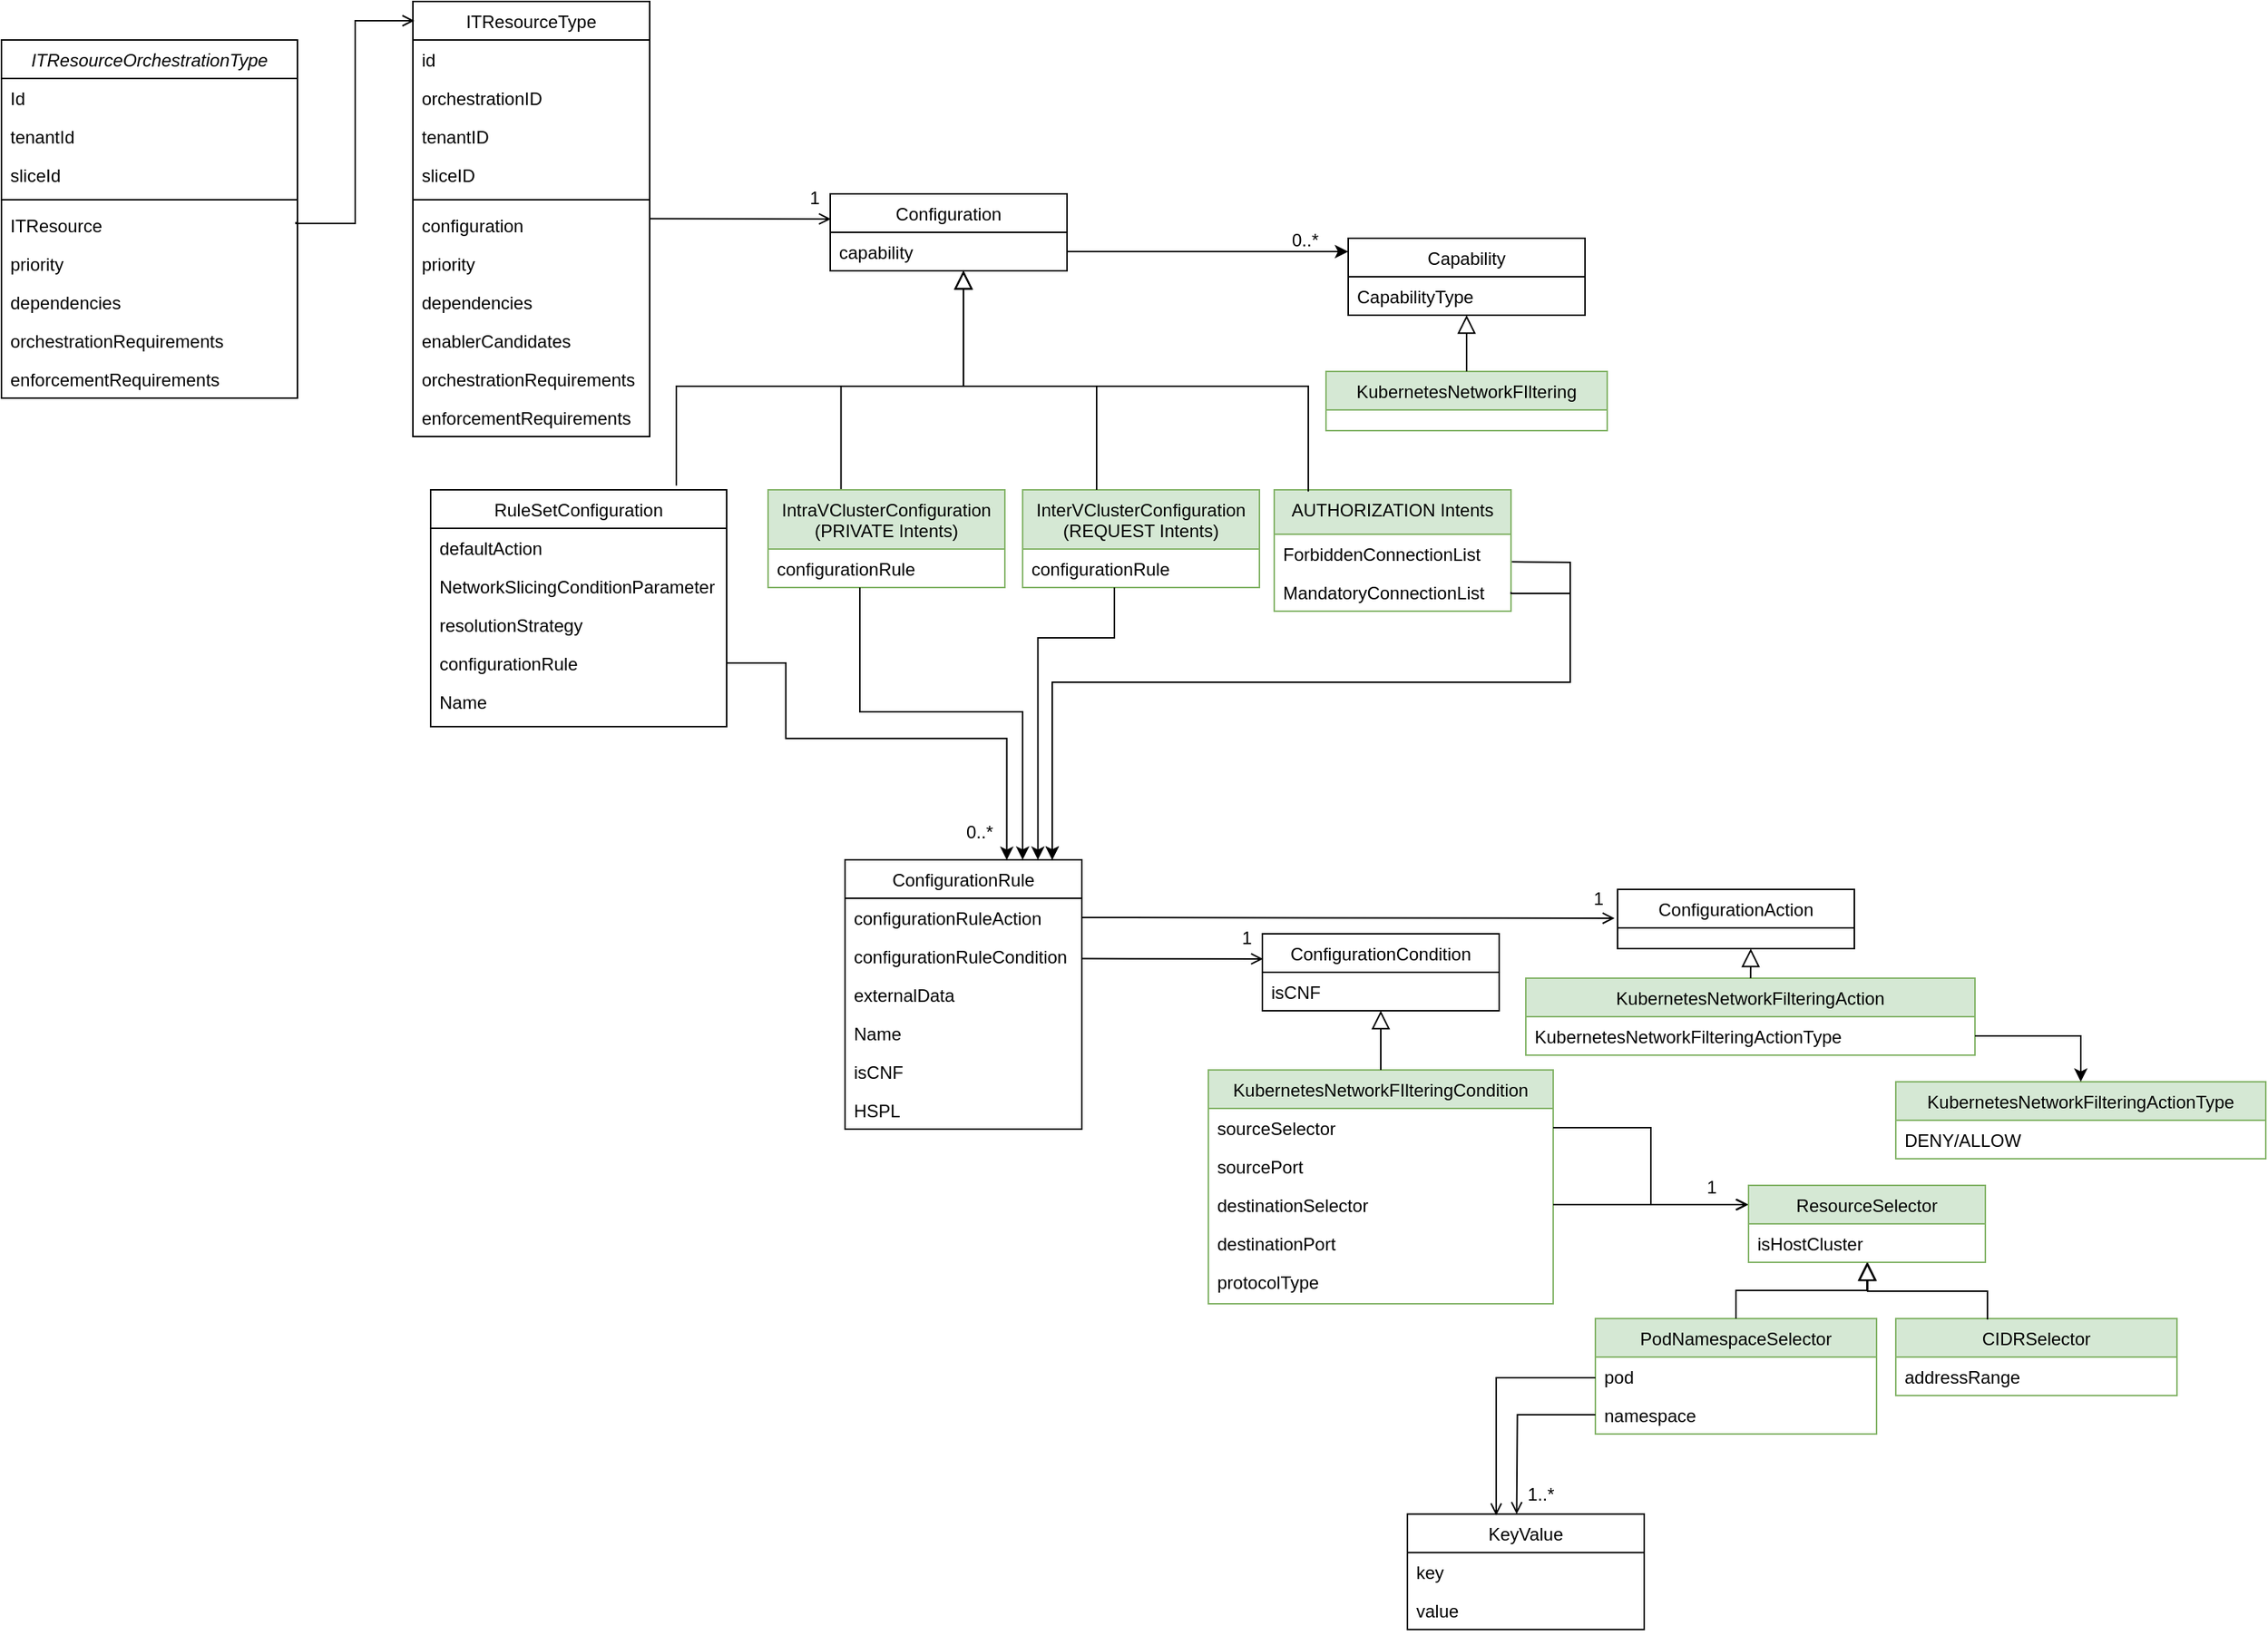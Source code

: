 <mxfile version="23.1.5" type="device">
  <diagram id="C5RBs43oDa-KdzZeNtuy" name="Page-1">
    <mxGraphModel dx="1120" dy="627" grid="1" gridSize="10" guides="1" tooltips="1" connect="1" arrows="1" fold="1" page="1" pageScale="1" pageWidth="827" pageHeight="1169" math="0" shadow="0">
      <root>
        <mxCell id="WIyWlLk6GJQsqaUBKTNV-0" />
        <mxCell id="WIyWlLk6GJQsqaUBKTNV-1" parent="WIyWlLk6GJQsqaUBKTNV-0" />
        <mxCell id="zkfFHV4jXpPFQw0GAbJ--0" value="ITResourceOrchestrationType" style="swimlane;fontStyle=2;align=center;verticalAlign=top;childLayout=stackLayout;horizontal=1;startSize=26;horizontalStack=0;resizeParent=1;resizeLast=0;collapsible=1;marginBottom=0;rounded=0;shadow=0;strokeWidth=1;" parent="WIyWlLk6GJQsqaUBKTNV-1" vertex="1">
          <mxGeometry x="230" y="146" width="200" height="242" as="geometry">
            <mxRectangle x="230" y="140" width="160" height="26" as="alternateBounds" />
          </mxGeometry>
        </mxCell>
        <mxCell id="zkfFHV4jXpPFQw0GAbJ--1" value="Id" style="text;align=left;verticalAlign=top;spacingLeft=4;spacingRight=4;overflow=hidden;rotatable=0;points=[[0,0.5],[1,0.5]];portConstraint=eastwest;" parent="zkfFHV4jXpPFQw0GAbJ--0" vertex="1">
          <mxGeometry y="26" width="200" height="26" as="geometry" />
        </mxCell>
        <mxCell id="zkfFHV4jXpPFQw0GAbJ--2" value="tenantId" style="text;align=left;verticalAlign=top;spacingLeft=4;spacingRight=4;overflow=hidden;rotatable=0;points=[[0,0.5],[1,0.5]];portConstraint=eastwest;rounded=0;shadow=0;html=0;" parent="zkfFHV4jXpPFQw0GAbJ--0" vertex="1">
          <mxGeometry y="52" width="200" height="26" as="geometry" />
        </mxCell>
        <mxCell id="zkfFHV4jXpPFQw0GAbJ--3" value="sliceId" style="text;align=left;verticalAlign=top;spacingLeft=4;spacingRight=4;overflow=hidden;rotatable=0;points=[[0,0.5],[1,0.5]];portConstraint=eastwest;rounded=0;shadow=0;html=0;" parent="zkfFHV4jXpPFQw0GAbJ--0" vertex="1">
          <mxGeometry y="78" width="200" height="26" as="geometry" />
        </mxCell>
        <mxCell id="zkfFHV4jXpPFQw0GAbJ--4" value="" style="line;html=1;strokeWidth=1;align=left;verticalAlign=middle;spacingTop=-1;spacingLeft=3;spacingRight=3;rotatable=0;labelPosition=right;points=[];portConstraint=eastwest;" parent="zkfFHV4jXpPFQw0GAbJ--0" vertex="1">
          <mxGeometry y="104" width="200" height="8" as="geometry" />
        </mxCell>
        <mxCell id="zkfFHV4jXpPFQw0GAbJ--5" value="ITResource" style="text;align=left;verticalAlign=top;spacingLeft=4;spacingRight=4;overflow=hidden;rotatable=0;points=[[0,0.5],[1,0.5]];portConstraint=eastwest;" parent="zkfFHV4jXpPFQw0GAbJ--0" vertex="1">
          <mxGeometry y="112" width="200" height="26" as="geometry" />
        </mxCell>
        <mxCell id="nAAmo2Wmj1bMqj0ckKqt-0" value="priority" style="text;align=left;verticalAlign=top;spacingLeft=4;spacingRight=4;overflow=hidden;rotatable=0;points=[[0,0.5],[1,0.5]];portConstraint=eastwest;" parent="zkfFHV4jXpPFQw0GAbJ--0" vertex="1">
          <mxGeometry y="138" width="200" height="26" as="geometry" />
        </mxCell>
        <mxCell id="nAAmo2Wmj1bMqj0ckKqt-1" value="dependencies" style="text;align=left;verticalAlign=top;spacingLeft=4;spacingRight=4;overflow=hidden;rotatable=0;points=[[0,0.5],[1,0.5]];portConstraint=eastwest;" parent="zkfFHV4jXpPFQw0GAbJ--0" vertex="1">
          <mxGeometry y="164" width="200" height="26" as="geometry" />
        </mxCell>
        <mxCell id="nAAmo2Wmj1bMqj0ckKqt-2" value="orchestrationRequirements" style="text;align=left;verticalAlign=top;spacingLeft=4;spacingRight=4;overflow=hidden;rotatable=0;points=[[0,0.5],[1,0.5]];portConstraint=eastwest;" parent="zkfFHV4jXpPFQw0GAbJ--0" vertex="1">
          <mxGeometry y="190" width="200" height="26" as="geometry" />
        </mxCell>
        <mxCell id="nAAmo2Wmj1bMqj0ckKqt-3" value="enforcementRequirements" style="text;align=left;verticalAlign=top;spacingLeft=4;spacingRight=4;overflow=hidden;rotatable=0;points=[[0,0.5],[1,0.5]];portConstraint=eastwest;" parent="zkfFHV4jXpPFQw0GAbJ--0" vertex="1">
          <mxGeometry y="216" width="200" height="26" as="geometry" />
        </mxCell>
        <mxCell id="zkfFHV4jXpPFQw0GAbJ--17" value="ITResourceType" style="swimlane;fontStyle=0;align=center;verticalAlign=top;childLayout=stackLayout;horizontal=1;startSize=26;horizontalStack=0;resizeParent=1;resizeLast=0;collapsible=1;marginBottom=0;rounded=0;shadow=0;strokeWidth=1;" parent="WIyWlLk6GJQsqaUBKTNV-1" vertex="1">
          <mxGeometry x="508" y="120" width="160" height="294" as="geometry">
            <mxRectangle x="550" y="140" width="160" height="26" as="alternateBounds" />
          </mxGeometry>
        </mxCell>
        <mxCell id="zkfFHV4jXpPFQw0GAbJ--18" value="id" style="text;align=left;verticalAlign=top;spacingLeft=4;spacingRight=4;overflow=hidden;rotatable=0;points=[[0,0.5],[1,0.5]];portConstraint=eastwest;" parent="zkfFHV4jXpPFQw0GAbJ--17" vertex="1">
          <mxGeometry y="26" width="160" height="26" as="geometry" />
        </mxCell>
        <mxCell id="zkfFHV4jXpPFQw0GAbJ--19" value="orchestrationID" style="text;align=left;verticalAlign=top;spacingLeft=4;spacingRight=4;overflow=hidden;rotatable=0;points=[[0,0.5],[1,0.5]];portConstraint=eastwest;rounded=0;shadow=0;html=0;" parent="zkfFHV4jXpPFQw0GAbJ--17" vertex="1">
          <mxGeometry y="52" width="160" height="26" as="geometry" />
        </mxCell>
        <mxCell id="zkfFHV4jXpPFQw0GAbJ--20" value="tenantID" style="text;align=left;verticalAlign=top;spacingLeft=4;spacingRight=4;overflow=hidden;rotatable=0;points=[[0,0.5],[1,0.5]];portConstraint=eastwest;rounded=0;shadow=0;html=0;" parent="zkfFHV4jXpPFQw0GAbJ--17" vertex="1">
          <mxGeometry y="78" width="160" height="26" as="geometry" />
        </mxCell>
        <mxCell id="zkfFHV4jXpPFQw0GAbJ--21" value="sliceID" style="text;align=left;verticalAlign=top;spacingLeft=4;spacingRight=4;overflow=hidden;rotatable=0;points=[[0,0.5],[1,0.5]];portConstraint=eastwest;rounded=0;shadow=0;html=0;" parent="zkfFHV4jXpPFQw0GAbJ--17" vertex="1">
          <mxGeometry y="104" width="160" height="26" as="geometry" />
        </mxCell>
        <mxCell id="zkfFHV4jXpPFQw0GAbJ--23" value="" style="line;html=1;strokeWidth=1;align=left;verticalAlign=middle;spacingTop=-1;spacingLeft=3;spacingRight=3;rotatable=0;labelPosition=right;points=[];portConstraint=eastwest;" parent="zkfFHV4jXpPFQw0GAbJ--17" vertex="1">
          <mxGeometry y="130" width="160" height="8" as="geometry" />
        </mxCell>
        <mxCell id="zkfFHV4jXpPFQw0GAbJ--24" value="configuration" style="text;align=left;verticalAlign=top;spacingLeft=4;spacingRight=4;overflow=hidden;rotatable=0;points=[[0,0.5],[1,0.5]];portConstraint=eastwest;" parent="zkfFHV4jXpPFQw0GAbJ--17" vertex="1">
          <mxGeometry y="138" width="160" height="26" as="geometry" />
        </mxCell>
        <mxCell id="zkfFHV4jXpPFQw0GAbJ--25" value="priority" style="text;align=left;verticalAlign=top;spacingLeft=4;spacingRight=4;overflow=hidden;rotatable=0;points=[[0,0.5],[1,0.5]];portConstraint=eastwest;" parent="zkfFHV4jXpPFQw0GAbJ--17" vertex="1">
          <mxGeometry y="164" width="160" height="26" as="geometry" />
        </mxCell>
        <mxCell id="nAAmo2Wmj1bMqj0ckKqt-8" value="dependencies" style="text;align=left;verticalAlign=top;spacingLeft=4;spacingRight=4;overflow=hidden;rotatable=0;points=[[0,0.5],[1,0.5]];portConstraint=eastwest;" parent="zkfFHV4jXpPFQw0GAbJ--17" vertex="1">
          <mxGeometry y="190" width="160" height="26" as="geometry" />
        </mxCell>
        <mxCell id="nAAmo2Wmj1bMqj0ckKqt-7" value="enablerCandidates" style="text;align=left;verticalAlign=top;spacingLeft=4;spacingRight=4;overflow=hidden;rotatable=0;points=[[0,0.5],[1,0.5]];portConstraint=eastwest;" parent="zkfFHV4jXpPFQw0GAbJ--17" vertex="1">
          <mxGeometry y="216" width="160" height="26" as="geometry" />
        </mxCell>
        <mxCell id="nAAmo2Wmj1bMqj0ckKqt-10" value="orchestrationRequirements" style="text;align=left;verticalAlign=top;spacingLeft=4;spacingRight=4;overflow=hidden;rotatable=0;points=[[0,0.5],[1,0.5]];portConstraint=eastwest;" parent="zkfFHV4jXpPFQw0GAbJ--17" vertex="1">
          <mxGeometry y="242" width="160" height="26" as="geometry" />
        </mxCell>
        <mxCell id="nAAmo2Wmj1bMqj0ckKqt-9" value="enforcementRequirements" style="text;align=left;verticalAlign=top;spacingLeft=4;spacingRight=4;overflow=hidden;rotatable=0;points=[[0,0.5],[1,0.5]];portConstraint=eastwest;" parent="zkfFHV4jXpPFQw0GAbJ--17" vertex="1">
          <mxGeometry y="268" width="160" height="26" as="geometry" />
        </mxCell>
        <mxCell id="zkfFHV4jXpPFQw0GAbJ--26" value="" style="endArrow=open;shadow=0;strokeWidth=1;rounded=0;endFill=1;edgeStyle=orthogonalEdgeStyle;elbow=vertical;exitX=1;exitY=0.5;exitDx=0;exitDy=0;" parent="WIyWlLk6GJQsqaUBKTNV-1" edge="1">
          <mxGeometry x="0.5" y="41" relative="1" as="geometry">
            <mxPoint x="429" y="269" as="sourcePoint" />
            <mxPoint x="509" y="133" as="targetPoint" />
            <mxPoint x="-40" y="32" as="offset" />
            <Array as="points">
              <mxPoint x="429" y="270" />
              <mxPoint x="469" y="270" />
              <mxPoint x="469" y="133" />
            </Array>
          </mxGeometry>
        </mxCell>
        <mxCell id="IjXV1ZI-WZ3870hpuS3D-0" value="" style="endArrow=open;shadow=0;strokeWidth=1;rounded=0;endFill=0;edgeStyle=elbowEdgeStyle;elbow=vertical;exitX=1;exitY=0.5;exitDx=0;exitDy=0;entryX=0.003;entryY=0.323;entryDx=0;entryDy=0;entryPerimeter=0;" parent="WIyWlLk6GJQsqaUBKTNV-1" target="IjXV1ZI-WZ3870hpuS3D-3" edge="1">
          <mxGeometry x="0.5" y="41" relative="1" as="geometry">
            <mxPoint x="668" y="266.8" as="sourcePoint" />
            <mxPoint x="760" y="270" as="targetPoint" />
            <mxPoint x="-40" y="32" as="offset" />
          </mxGeometry>
        </mxCell>
        <mxCell id="IjXV1ZI-WZ3870hpuS3D-1" value="" style="resizable=0;align=left;verticalAlign=bottom;labelBackgroundColor=none;fontSize=12;" parent="IjXV1ZI-WZ3870hpuS3D-0" connectable="0" vertex="1">
          <mxGeometry x="-1" relative="1" as="geometry">
            <mxPoint x="90" y="-5" as="offset" />
          </mxGeometry>
        </mxCell>
        <mxCell id="IjXV1ZI-WZ3870hpuS3D-2" value="1" style="resizable=0;align=right;verticalAlign=bottom;labelBackgroundColor=none;fontSize=12;" parent="IjXV1ZI-WZ3870hpuS3D-0" connectable="0" vertex="1">
          <mxGeometry x="1" relative="1" as="geometry">
            <mxPoint x="-6" y="-5" as="offset" />
          </mxGeometry>
        </mxCell>
        <mxCell id="IjXV1ZI-WZ3870hpuS3D-3" value="Configuration" style="swimlane;fontStyle=0;align=center;verticalAlign=top;childLayout=stackLayout;horizontal=1;startSize=26;horizontalStack=0;resizeParent=1;resizeLast=0;collapsible=1;marginBottom=0;rounded=0;shadow=0;strokeWidth=1;" parent="WIyWlLk6GJQsqaUBKTNV-1" vertex="1">
          <mxGeometry x="790" y="250" width="160" height="52" as="geometry">
            <mxRectangle x="130" y="380" width="160" height="26" as="alternateBounds" />
          </mxGeometry>
        </mxCell>
        <mxCell id="IjXV1ZI-WZ3870hpuS3D-22" style="edgeStyle=orthogonalEdgeStyle;rounded=0;orthogonalLoop=1;jettySize=auto;html=1;" parent="IjXV1ZI-WZ3870hpuS3D-3" source="IjXV1ZI-WZ3870hpuS3D-4" edge="1">
          <mxGeometry relative="1" as="geometry">
            <mxPoint x="350" y="39" as="targetPoint" />
          </mxGeometry>
        </mxCell>
        <mxCell id="IjXV1ZI-WZ3870hpuS3D-4" value="capability" style="text;align=left;verticalAlign=top;spacingLeft=4;spacingRight=4;overflow=hidden;rotatable=0;points=[[0,0.5],[1,0.5]];portConstraint=eastwest;" parent="IjXV1ZI-WZ3870hpuS3D-3" vertex="1">
          <mxGeometry y="26" width="160" height="26" as="geometry" />
        </mxCell>
        <mxCell id="IjXV1ZI-WZ3870hpuS3D-11" value="RuleSetConfiguration" style="swimlane;fontStyle=0;align=center;verticalAlign=top;childLayout=stackLayout;horizontal=1;startSize=26;horizontalStack=0;resizeParent=1;resizeLast=0;collapsible=1;marginBottom=0;rounded=0;shadow=0;strokeWidth=1;" parent="WIyWlLk6GJQsqaUBKTNV-1" vertex="1">
          <mxGeometry x="520" y="450" width="200" height="160" as="geometry">
            <mxRectangle x="130" y="380" width="160" height="26" as="alternateBounds" />
          </mxGeometry>
        </mxCell>
        <mxCell id="IjXV1ZI-WZ3870hpuS3D-12" value="defaultAction" style="text;align=left;verticalAlign=top;spacingLeft=4;spacingRight=4;overflow=hidden;rotatable=0;points=[[0,0.5],[1,0.5]];portConstraint=eastwest;" parent="IjXV1ZI-WZ3870hpuS3D-11" vertex="1">
          <mxGeometry y="26" width="200" height="26" as="geometry" />
        </mxCell>
        <mxCell id="IjXV1ZI-WZ3870hpuS3D-31" value="NetworkSlicingConditionParameter" style="text;align=left;verticalAlign=top;spacingLeft=4;spacingRight=4;overflow=hidden;rotatable=0;points=[[0,0.5],[1,0.5]];portConstraint=eastwest;rounded=0;shadow=0;html=0;" parent="IjXV1ZI-WZ3870hpuS3D-11" vertex="1">
          <mxGeometry y="52" width="200" height="26" as="geometry" />
        </mxCell>
        <mxCell id="IjXV1ZI-WZ3870hpuS3D-15" value="resolutionStrategy" style="text;align=left;verticalAlign=top;spacingLeft=4;spacingRight=4;overflow=hidden;rotatable=0;points=[[0,0.5],[1,0.5]];portConstraint=eastwest;fontStyle=0" parent="IjXV1ZI-WZ3870hpuS3D-11" vertex="1">
          <mxGeometry y="78" width="200" height="26" as="geometry" />
        </mxCell>
        <mxCell id="IjXV1ZI-WZ3870hpuS3D-13" value="configurationRule" style="text;align=left;verticalAlign=top;spacingLeft=4;spacingRight=4;overflow=hidden;rotatable=0;points=[[0,0.5],[1,0.5]];portConstraint=eastwest;rounded=0;shadow=0;html=0;" parent="IjXV1ZI-WZ3870hpuS3D-11" vertex="1">
          <mxGeometry y="104" width="200" height="26" as="geometry" />
        </mxCell>
        <mxCell id="IjXV1ZI-WZ3870hpuS3D-16" value="Name" style="text;align=left;verticalAlign=top;spacingLeft=4;spacingRight=4;overflow=hidden;rotatable=0;points=[[0,0.5],[1,0.5]];portConstraint=eastwest;" parent="IjXV1ZI-WZ3870hpuS3D-11" vertex="1">
          <mxGeometry y="130" width="200" height="26" as="geometry" />
        </mxCell>
        <mxCell id="IjXV1ZI-WZ3870hpuS3D-17" value="" style="endArrow=block;endSize=10;endFill=0;shadow=0;strokeWidth=1;rounded=0;edgeStyle=elbowEdgeStyle;elbow=vertical;exitX=0.83;exitY=-0.018;exitDx=0;exitDy=0;exitPerimeter=0;" parent="WIyWlLk6GJQsqaUBKTNV-1" source="IjXV1ZI-WZ3870hpuS3D-11" edge="1">
          <mxGeometry width="160" relative="1" as="geometry">
            <mxPoint x="800" y="223" as="sourcePoint" />
            <mxPoint x="880" y="302" as="targetPoint" />
            <Array as="points">
              <mxPoint x="830" y="380" />
            </Array>
          </mxGeometry>
        </mxCell>
        <mxCell id="IjXV1ZI-WZ3870hpuS3D-18" value="InterVClusterConfiguration&#xa;(REQUEST Intents)&#xa;" style="swimlane;fontStyle=0;align=center;verticalAlign=top;childLayout=stackLayout;horizontal=1;startSize=40;horizontalStack=0;resizeParent=1;resizeLast=0;collapsible=1;marginBottom=0;rounded=0;shadow=0;strokeWidth=1;fillColor=#d5e8d4;strokeColor=#82b366;" parent="WIyWlLk6GJQsqaUBKTNV-1" vertex="1">
          <mxGeometry x="920" y="450" width="160" height="66" as="geometry">
            <mxRectangle x="340" y="380" width="170" height="26" as="alternateBounds" />
          </mxGeometry>
        </mxCell>
        <mxCell id="IjXV1ZI-WZ3870hpuS3D-19" value="configurationRule" style="text;align=left;verticalAlign=top;spacingLeft=4;spacingRight=4;overflow=hidden;rotatable=0;points=[[0,0.5],[1,0.5]];portConstraint=eastwest;" parent="IjXV1ZI-WZ3870hpuS3D-18" vertex="1">
          <mxGeometry y="40" width="160" height="26" as="geometry" />
        </mxCell>
        <mxCell id="IjXV1ZI-WZ3870hpuS3D-21" value="" style="endArrow=block;endSize=10;endFill=0;shadow=0;strokeWidth=1;rounded=0;edgeStyle=elbowEdgeStyle;elbow=vertical;" parent="WIyWlLk6GJQsqaUBKTNV-1" source="IjXV1ZI-WZ3870hpuS3D-18" edge="1">
          <mxGeometry width="160" relative="1" as="geometry">
            <mxPoint x="810" y="393" as="sourcePoint" />
            <mxPoint x="880" y="302" as="targetPoint" />
            <Array as="points">
              <mxPoint x="970" y="380" />
            </Array>
          </mxGeometry>
        </mxCell>
        <mxCell id="IjXV1ZI-WZ3870hpuS3D-23" value="Capability" style="swimlane;fontStyle=0;align=center;verticalAlign=top;childLayout=stackLayout;horizontal=1;startSize=26;horizontalStack=0;resizeParent=1;resizeLast=0;collapsible=1;marginBottom=0;rounded=0;shadow=0;strokeWidth=1;" parent="WIyWlLk6GJQsqaUBKTNV-1" vertex="1">
          <mxGeometry x="1140" y="280" width="160" height="52" as="geometry">
            <mxRectangle x="130" y="380" width="160" height="26" as="alternateBounds" />
          </mxGeometry>
        </mxCell>
        <mxCell id="IjXV1ZI-WZ3870hpuS3D-25" value="CapabilityType" style="text;align=left;verticalAlign=top;spacingLeft=4;spacingRight=4;overflow=hidden;rotatable=0;points=[[0,0.5],[1,0.5]];portConstraint=eastwest;" parent="IjXV1ZI-WZ3870hpuS3D-23" vertex="1">
          <mxGeometry y="26" width="160" height="26" as="geometry" />
        </mxCell>
        <mxCell id="IjXV1ZI-WZ3870hpuS3D-26" value="0..*" style="resizable=0;align=left;verticalAlign=bottom;labelBackgroundColor=none;fontSize=12;" parent="WIyWlLk6GJQsqaUBKTNV-1" connectable="0" vertex="1">
          <mxGeometry x="1099.998" y="290.002" as="geometry" />
        </mxCell>
        <mxCell id="IjXV1ZI-WZ3870hpuS3D-27" value="KubernetesNetworkFIltering" style="swimlane;fontStyle=0;align=center;verticalAlign=top;childLayout=stackLayout;horizontal=1;startSize=26;horizontalStack=0;resizeParent=1;resizeLast=0;collapsible=1;marginBottom=0;rounded=0;shadow=0;strokeWidth=1;fillColor=#d5e8d4;strokeColor=#82b366;" parent="WIyWlLk6GJQsqaUBKTNV-1" vertex="1">
          <mxGeometry x="1125" y="370" width="190" height="40" as="geometry">
            <mxRectangle x="340" y="380" width="170" height="26" as="alternateBounds" />
          </mxGeometry>
        </mxCell>
        <mxCell id="IjXV1ZI-WZ3870hpuS3D-30" value="" style="endArrow=block;endSize=10;endFill=0;shadow=0;strokeWidth=1;rounded=0;edgeStyle=elbowEdgeStyle;elbow=vertical;" parent="WIyWlLk6GJQsqaUBKTNV-1" source="IjXV1ZI-WZ3870hpuS3D-27" edge="1">
          <mxGeometry width="160" relative="1" as="geometry">
            <mxPoint x="1150" y="423" as="sourcePoint" />
            <mxPoint x="1220" y="332" as="targetPoint" />
          </mxGeometry>
        </mxCell>
        <mxCell id="IjXV1ZI-WZ3870hpuS3D-32" style="edgeStyle=orthogonalEdgeStyle;rounded=0;orthogonalLoop=1;jettySize=auto;html=1;entryX=0.683;entryY=-0.016;entryDx=0;entryDy=0;entryPerimeter=0;exitX=1;exitY=0.5;exitDx=0;exitDy=0;" parent="WIyWlLk6GJQsqaUBKTNV-1" source="IjXV1ZI-WZ3870hpuS3D-13" edge="1">
          <mxGeometry relative="1" as="geometry">
            <mxPoint x="909.28" y="700.088" as="targetPoint" />
            <mxPoint x="780" y="618" as="sourcePoint" />
            <Array as="points">
              <mxPoint x="760" y="567" />
              <mxPoint x="760" y="618" />
              <mxPoint x="909" y="618" />
            </Array>
          </mxGeometry>
        </mxCell>
        <mxCell id="IjXV1ZI-WZ3870hpuS3D-33" value="ConfigurationRule" style="swimlane;fontStyle=0;align=center;verticalAlign=top;childLayout=stackLayout;horizontal=1;startSize=26;horizontalStack=0;resizeParent=1;resizeLast=0;collapsible=1;marginBottom=0;rounded=0;shadow=0;strokeWidth=1;" parent="WIyWlLk6GJQsqaUBKTNV-1" vertex="1">
          <mxGeometry x="800" y="700" width="160" height="182" as="geometry">
            <mxRectangle x="130" y="380" width="160" height="26" as="alternateBounds" />
          </mxGeometry>
        </mxCell>
        <mxCell id="IjXV1ZI-WZ3870hpuS3D-39" value="configurationRuleAction" style="text;align=left;verticalAlign=top;spacingLeft=4;spacingRight=4;overflow=hidden;rotatable=0;points=[[0,0.5],[1,0.5]];portConstraint=eastwest;" parent="IjXV1ZI-WZ3870hpuS3D-33" vertex="1">
          <mxGeometry y="26" width="160" height="26" as="geometry" />
        </mxCell>
        <mxCell id="IjXV1ZI-WZ3870hpuS3D-37" value="configurationRuleCondition" style="text;align=left;verticalAlign=top;spacingLeft=4;spacingRight=4;overflow=hidden;rotatable=0;points=[[0,0.5],[1,0.5]];portConstraint=eastwest;" parent="IjXV1ZI-WZ3870hpuS3D-33" vertex="1">
          <mxGeometry y="52" width="160" height="26" as="geometry" />
        </mxCell>
        <mxCell id="IjXV1ZI-WZ3870hpuS3D-36" value="externalData" style="text;align=left;verticalAlign=top;spacingLeft=4;spacingRight=4;overflow=hidden;rotatable=0;points=[[0,0.5],[1,0.5]];portConstraint=eastwest;" parent="IjXV1ZI-WZ3870hpuS3D-33" vertex="1">
          <mxGeometry y="78" width="160" height="26" as="geometry" />
        </mxCell>
        <mxCell id="IjXV1ZI-WZ3870hpuS3D-41" value="Name" style="text;align=left;verticalAlign=top;spacingLeft=4;spacingRight=4;overflow=hidden;rotatable=0;points=[[0,0.5],[1,0.5]];portConstraint=eastwest;" parent="IjXV1ZI-WZ3870hpuS3D-33" vertex="1">
          <mxGeometry y="104" width="160" height="26" as="geometry" />
        </mxCell>
        <mxCell id="IjXV1ZI-WZ3870hpuS3D-40" value="isCNF" style="text;align=left;verticalAlign=top;spacingLeft=4;spacingRight=4;overflow=hidden;rotatable=0;points=[[0,0.5],[1,0.5]];portConstraint=eastwest;" parent="IjXV1ZI-WZ3870hpuS3D-33" vertex="1">
          <mxGeometry y="130" width="160" height="26" as="geometry" />
        </mxCell>
        <mxCell id="IjXV1ZI-WZ3870hpuS3D-42" value="HSPL" style="text;align=left;verticalAlign=top;spacingLeft=4;spacingRight=4;overflow=hidden;rotatable=0;points=[[0,0.5],[1,0.5]];portConstraint=eastwest;" parent="IjXV1ZI-WZ3870hpuS3D-33" vertex="1">
          <mxGeometry y="156" width="160" height="26" as="geometry" />
        </mxCell>
        <mxCell id="IjXV1ZI-WZ3870hpuS3D-35" value="0..*" style="resizable=0;align=left;verticalAlign=bottom;labelBackgroundColor=none;fontSize=12;" parent="WIyWlLk6GJQsqaUBKTNV-1" connectable="0" vertex="1">
          <mxGeometry x="879.998" y="690.002" as="geometry" />
        </mxCell>
        <mxCell id="IjXV1ZI-WZ3870hpuS3D-43" value="AUTHORIZATION Intents" style="swimlane;fontStyle=0;align=center;verticalAlign=top;childLayout=stackLayout;horizontal=1;startSize=30;horizontalStack=0;resizeParent=1;resizeLast=0;collapsible=1;marginBottom=0;rounded=0;shadow=0;strokeWidth=1;fillColor=#d5e8d4;strokeColor=#82b366;" parent="WIyWlLk6GJQsqaUBKTNV-1" vertex="1">
          <mxGeometry x="1090" y="450" width="160" height="82" as="geometry">
            <mxRectangle x="340" y="380" width="170" height="26" as="alternateBounds" />
          </mxGeometry>
        </mxCell>
        <mxCell id="IjXV1ZI-WZ3870hpuS3D-44" value="ForbiddenConnectionList" style="text;align=left;verticalAlign=top;spacingLeft=4;spacingRight=4;overflow=hidden;rotatable=0;points=[[0,0.5],[1,0.5]];portConstraint=eastwest;" parent="IjXV1ZI-WZ3870hpuS3D-43" vertex="1">
          <mxGeometry y="30" width="160" height="26" as="geometry" />
        </mxCell>
        <mxCell id="IjXV1ZI-WZ3870hpuS3D-52" value="MandatoryConnectionList" style="text;align=left;verticalAlign=top;spacingLeft=4;spacingRight=4;overflow=hidden;rotatable=0;points=[[0,0.5],[1,0.5]];portConstraint=eastwest;" parent="IjXV1ZI-WZ3870hpuS3D-43" vertex="1">
          <mxGeometry y="56" width="160" height="26" as="geometry" />
        </mxCell>
        <mxCell id="IjXV1ZI-WZ3870hpuS3D-45" value="" style="endArrow=block;endSize=10;endFill=0;shadow=0;strokeWidth=1;rounded=0;edgeStyle=elbowEdgeStyle;elbow=vertical;exitX=0.144;exitY=0.013;exitDx=0;exitDy=0;exitPerimeter=0;" parent="WIyWlLk6GJQsqaUBKTNV-1" source="IjXV1ZI-WZ3870hpuS3D-43" edge="1">
          <mxGeometry width="160" relative="1" as="geometry">
            <mxPoint x="970" y="470" as="sourcePoint" />
            <mxPoint x="880" y="302" as="targetPoint" />
            <Array as="points">
              <mxPoint x="970" y="380" />
            </Array>
          </mxGeometry>
        </mxCell>
        <mxCell id="IjXV1ZI-WZ3870hpuS3D-46" style="edgeStyle=orthogonalEdgeStyle;rounded=0;orthogonalLoop=1;jettySize=auto;html=1;entryX=0.802;entryY=-0.009;entryDx=0;entryDy=0;entryPerimeter=0;" parent="WIyWlLk6GJQsqaUBKTNV-1" source="IjXV1ZI-WZ3870hpuS3D-19" edge="1">
          <mxGeometry relative="1" as="geometry">
            <mxPoint x="930.32" y="700.002" as="targetPoint" />
            <mxPoint x="982.32" y="523.066" as="sourcePoint" />
            <Array as="points">
              <mxPoint x="982" y="550" />
              <mxPoint x="930" y="550" />
            </Array>
          </mxGeometry>
        </mxCell>
        <mxCell id="IjXV1ZI-WZ3870hpuS3D-47" style="edgeStyle=orthogonalEdgeStyle;rounded=0;orthogonalLoop=1;jettySize=auto;html=1;entryX=0.875;entryY=0;entryDx=0;entryDy=0;entryPerimeter=0;exitX=1;exitY=0.5;exitDx=0;exitDy=0;" parent="WIyWlLk6GJQsqaUBKTNV-1" source="IjXV1ZI-WZ3870hpuS3D-52" target="IjXV1ZI-WZ3870hpuS3D-33" edge="1">
          <mxGeometry relative="1" as="geometry">
            <mxPoint x="940" y="660" as="targetPoint" />
            <mxPoint x="1130" y="530" as="sourcePoint" />
            <Array as="points">
              <mxPoint x="1250" y="520" />
              <mxPoint x="1290" y="520" />
              <mxPoint x="1290" y="580" />
              <mxPoint x="940" y="580" />
            </Array>
          </mxGeometry>
        </mxCell>
        <mxCell id="IjXV1ZI-WZ3870hpuS3D-48" value="IntraVClusterConfiguration&#xa;(PRIVATE Intents)&#xa;" style="swimlane;fontStyle=0;align=center;verticalAlign=top;childLayout=stackLayout;horizontal=1;startSize=40;horizontalStack=0;resizeParent=1;resizeLast=0;collapsible=1;marginBottom=0;rounded=0;shadow=0;strokeWidth=1;fillColor=#d5e8d4;strokeColor=#82b366;" parent="WIyWlLk6GJQsqaUBKTNV-1" vertex="1">
          <mxGeometry x="748" y="450" width="160" height="66" as="geometry">
            <mxRectangle x="340" y="380" width="170" height="26" as="alternateBounds" />
          </mxGeometry>
        </mxCell>
        <mxCell id="IjXV1ZI-WZ3870hpuS3D-49" value="configurationRule" style="text;align=left;verticalAlign=top;spacingLeft=4;spacingRight=4;overflow=hidden;rotatable=0;points=[[0,0.5],[1,0.5]];portConstraint=eastwest;" parent="IjXV1ZI-WZ3870hpuS3D-48" vertex="1">
          <mxGeometry y="40" width="160" height="26" as="geometry" />
        </mxCell>
        <mxCell id="IjXV1ZI-WZ3870hpuS3D-50" value="" style="endArrow=block;endSize=10;endFill=0;shadow=0;strokeWidth=1;rounded=0;edgeStyle=elbowEdgeStyle;elbow=vertical;entryX=0.563;entryY=0.923;entryDx=0;entryDy=0;entryPerimeter=0;exitX=0.308;exitY=-0.008;exitDx=0;exitDy=0;exitPerimeter=0;" parent="WIyWlLk6GJQsqaUBKTNV-1" source="IjXV1ZI-WZ3870hpuS3D-48" edge="1">
          <mxGeometry width="160" relative="1" as="geometry">
            <mxPoint x="798" y="452" as="sourcePoint" />
            <mxPoint x="880.08" y="301.998" as="targetPoint" />
            <Array as="points">
              <mxPoint x="840" y="380" />
            </Array>
          </mxGeometry>
        </mxCell>
        <mxCell id="IjXV1ZI-WZ3870hpuS3D-51" style="edgeStyle=orthogonalEdgeStyle;rounded=0;orthogonalLoop=1;jettySize=auto;html=1;entryX=0.75;entryY=0;entryDx=0;entryDy=0;" parent="WIyWlLk6GJQsqaUBKTNV-1" source="IjXV1ZI-WZ3870hpuS3D-49" target="IjXV1ZI-WZ3870hpuS3D-33" edge="1">
          <mxGeometry relative="1" as="geometry">
            <mxPoint x="758.32" y="700.002" as="targetPoint" />
            <mxPoint x="810" y="520" as="sourcePoint" />
            <Array as="points">
              <mxPoint x="810" y="600" />
              <mxPoint x="920" y="600" />
            </Array>
          </mxGeometry>
        </mxCell>
        <mxCell id="IjXV1ZI-WZ3870hpuS3D-53" style="edgeStyle=orthogonalEdgeStyle;rounded=0;orthogonalLoop=1;jettySize=auto;html=1;exitX=1.01;exitY=0.718;exitDx=0;exitDy=0;exitPerimeter=0;" parent="WIyWlLk6GJQsqaUBKTNV-1" edge="1">
          <mxGeometry relative="1" as="geometry">
            <mxPoint x="940" y="700" as="targetPoint" />
            <mxPoint x="1250.6" y="498.668" as="sourcePoint" />
            <Array as="points">
              <mxPoint x="1259" y="499" />
              <mxPoint x="1290" y="499" />
              <mxPoint x="1290" y="580" />
              <mxPoint x="939" y="580" />
            </Array>
          </mxGeometry>
        </mxCell>
        <mxCell id="IjXV1ZI-WZ3870hpuS3D-54" value="" style="endArrow=open;shadow=0;strokeWidth=1;rounded=0;endFill=0;edgeStyle=elbowEdgeStyle;elbow=vertical;exitX=1;exitY=0.5;exitDx=0;exitDy=0;entryX=0.003;entryY=0.323;entryDx=0;entryDy=0;entryPerimeter=0;" parent="WIyWlLk6GJQsqaUBKTNV-1" target="IjXV1ZI-WZ3870hpuS3D-57" edge="1">
          <mxGeometry x="0.5" y="41" relative="1" as="geometry">
            <mxPoint x="960" y="766.8" as="sourcePoint" />
            <mxPoint x="1052" y="770" as="targetPoint" />
            <mxPoint x="-40" y="32" as="offset" />
          </mxGeometry>
        </mxCell>
        <mxCell id="IjXV1ZI-WZ3870hpuS3D-55" value="" style="resizable=0;align=left;verticalAlign=bottom;labelBackgroundColor=none;fontSize=12;" parent="IjXV1ZI-WZ3870hpuS3D-54" connectable="0" vertex="1">
          <mxGeometry x="-1" relative="1" as="geometry">
            <mxPoint x="90" y="-5" as="offset" />
          </mxGeometry>
        </mxCell>
        <mxCell id="IjXV1ZI-WZ3870hpuS3D-56" value="1" style="resizable=0;align=right;verticalAlign=bottom;labelBackgroundColor=none;fontSize=12;" parent="IjXV1ZI-WZ3870hpuS3D-54" connectable="0" vertex="1">
          <mxGeometry x="1" relative="1" as="geometry">
            <mxPoint x="-6" y="-5" as="offset" />
          </mxGeometry>
        </mxCell>
        <mxCell id="IjXV1ZI-WZ3870hpuS3D-57" value="ConfigurationCondition" style="swimlane;fontStyle=0;align=center;verticalAlign=top;childLayout=stackLayout;horizontal=1;startSize=26;horizontalStack=0;resizeParent=1;resizeLast=0;collapsible=1;marginBottom=0;rounded=0;shadow=0;strokeWidth=1;" parent="WIyWlLk6GJQsqaUBKTNV-1" vertex="1">
          <mxGeometry x="1082" y="750" width="160" height="52" as="geometry">
            <mxRectangle x="130" y="380" width="160" height="26" as="alternateBounds" />
          </mxGeometry>
        </mxCell>
        <mxCell id="IjXV1ZI-WZ3870hpuS3D-59" value="isCNF" style="text;align=left;verticalAlign=top;spacingLeft=4;spacingRight=4;overflow=hidden;rotatable=0;points=[[0,0.5],[1,0.5]];portConstraint=eastwest;" parent="IjXV1ZI-WZ3870hpuS3D-57" vertex="1">
          <mxGeometry y="26" width="160" height="26" as="geometry" />
        </mxCell>
        <mxCell id="IjXV1ZI-WZ3870hpuS3D-60" value="KubernetesNetworkFIlteringCondition" style="swimlane;fontStyle=0;align=center;verticalAlign=top;childLayout=stackLayout;horizontal=1;startSize=26;horizontalStack=0;resizeParent=1;resizeLast=0;collapsible=1;marginBottom=0;rounded=0;shadow=0;strokeWidth=1;fillColor=#d5e8d4;strokeColor=#82b366;" parent="WIyWlLk6GJQsqaUBKTNV-1" vertex="1">
          <mxGeometry x="1045.5" y="842" width="233" height="158" as="geometry">
            <mxRectangle x="340" y="380" width="170" height="26" as="alternateBounds" />
          </mxGeometry>
        </mxCell>
        <mxCell id="IjXV1ZI-WZ3870hpuS3D-72" value="sourceSelector" style="text;align=left;verticalAlign=top;spacingLeft=4;spacingRight=4;overflow=hidden;rotatable=0;points=[[0,0.5],[1,0.5]];portConstraint=eastwest;" parent="IjXV1ZI-WZ3870hpuS3D-60" vertex="1">
          <mxGeometry y="26" width="233" height="26" as="geometry" />
        </mxCell>
        <mxCell id="IjXV1ZI-WZ3870hpuS3D-69" value="sourcePort" style="text;align=left;verticalAlign=top;spacingLeft=4;spacingRight=4;overflow=hidden;rotatable=0;points=[[0,0.5],[1,0.5]];portConstraint=eastwest;" parent="IjXV1ZI-WZ3870hpuS3D-60" vertex="1">
          <mxGeometry y="52" width="233" height="26" as="geometry" />
        </mxCell>
        <mxCell id="IjXV1ZI-WZ3870hpuS3D-70" value="destinationSelector" style="text;align=left;verticalAlign=top;spacingLeft=4;spacingRight=4;overflow=hidden;rotatable=0;points=[[0,0.5],[1,0.5]];portConstraint=eastwest;" parent="IjXV1ZI-WZ3870hpuS3D-60" vertex="1">
          <mxGeometry y="78" width="233" height="26" as="geometry" />
        </mxCell>
        <mxCell id="IjXV1ZI-WZ3870hpuS3D-71" value="destinationPort" style="text;align=left;verticalAlign=top;spacingLeft=4;spacingRight=4;overflow=hidden;rotatable=0;points=[[0,0.5],[1,0.5]];portConstraint=eastwest;" parent="IjXV1ZI-WZ3870hpuS3D-60" vertex="1">
          <mxGeometry y="104" width="233" height="26" as="geometry" />
        </mxCell>
        <mxCell id="IjXV1ZI-WZ3870hpuS3D-68" value="protocolType" style="text;align=left;verticalAlign=top;spacingLeft=4;spacingRight=4;overflow=hidden;rotatable=0;points=[[0,0.5],[1,0.5]];portConstraint=eastwest;" parent="IjXV1ZI-WZ3870hpuS3D-60" vertex="1">
          <mxGeometry y="130" width="233" height="26" as="geometry" />
        </mxCell>
        <mxCell id="IjXV1ZI-WZ3870hpuS3D-61" value="" style="endArrow=block;endSize=10;endFill=0;shadow=0;strokeWidth=1;rounded=0;edgeStyle=elbowEdgeStyle;elbow=vertical;" parent="WIyWlLk6GJQsqaUBKTNV-1" source="IjXV1ZI-WZ3870hpuS3D-60" edge="1">
          <mxGeometry width="160" relative="1" as="geometry">
            <mxPoint x="1092" y="893" as="sourcePoint" />
            <mxPoint x="1162" y="802" as="targetPoint" />
          </mxGeometry>
        </mxCell>
        <mxCell id="IjXV1ZI-WZ3870hpuS3D-62" value="" style="endArrow=open;shadow=0;strokeWidth=1;rounded=0;endFill=0;edgeStyle=elbowEdgeStyle;elbow=vertical;exitX=1;exitY=0.5;exitDx=0;exitDy=0;" parent="WIyWlLk6GJQsqaUBKTNV-1" source="IjXV1ZI-WZ3870hpuS3D-39" edge="1">
          <mxGeometry x="0.5" y="41" relative="1" as="geometry">
            <mxPoint x="1200" y="736.8" as="sourcePoint" />
            <mxPoint x="1320" y="740" as="targetPoint" />
            <mxPoint x="-40" y="32" as="offset" />
          </mxGeometry>
        </mxCell>
        <mxCell id="IjXV1ZI-WZ3870hpuS3D-63" value="" style="resizable=0;align=left;verticalAlign=bottom;labelBackgroundColor=none;fontSize=12;" parent="IjXV1ZI-WZ3870hpuS3D-62" connectable="0" vertex="1">
          <mxGeometry x="-1" relative="1" as="geometry">
            <mxPoint x="90" y="-5" as="offset" />
          </mxGeometry>
        </mxCell>
        <mxCell id="IjXV1ZI-WZ3870hpuS3D-64" value="1" style="resizable=0;align=right;verticalAlign=bottom;labelBackgroundColor=none;fontSize=12;" parent="IjXV1ZI-WZ3870hpuS3D-62" connectable="0" vertex="1">
          <mxGeometry x="1" relative="1" as="geometry">
            <mxPoint x="-6" y="-5" as="offset" />
          </mxGeometry>
        </mxCell>
        <mxCell id="IjXV1ZI-WZ3870hpuS3D-65" value="ConfigurationAction" style="swimlane;fontStyle=0;align=center;verticalAlign=top;childLayout=stackLayout;horizontal=1;startSize=26;horizontalStack=0;resizeParent=1;resizeLast=0;collapsible=1;marginBottom=0;rounded=0;shadow=0;strokeWidth=1;" parent="WIyWlLk6GJQsqaUBKTNV-1" vertex="1">
          <mxGeometry x="1322" y="720" width="160" height="40" as="geometry">
            <mxRectangle x="130" y="380" width="160" height="26" as="alternateBounds" />
          </mxGeometry>
        </mxCell>
        <mxCell id="IjXV1ZI-WZ3870hpuS3D-73" value="" style="endArrow=open;shadow=0;strokeWidth=1;rounded=0;endFill=0;edgeStyle=elbowEdgeStyle;exitX=1;exitY=0.5;exitDx=0;exitDy=0;entryX=0;entryY=0.25;entryDx=0;entryDy=0;" parent="WIyWlLk6GJQsqaUBKTNV-1" source="IjXV1ZI-WZ3870hpuS3D-72" target="IjXV1ZI-WZ3870hpuS3D-76" edge="1">
          <mxGeometry x="0.5" y="41" relative="1" as="geometry">
            <mxPoint x="1330" y="939" as="sourcePoint" />
            <mxPoint x="1380" y="950" as="targetPoint" />
            <mxPoint x="-40" y="32" as="offset" />
          </mxGeometry>
        </mxCell>
        <mxCell id="IjXV1ZI-WZ3870hpuS3D-74" value="" style="resizable=0;align=left;verticalAlign=bottom;labelBackgroundColor=none;fontSize=12;" parent="IjXV1ZI-WZ3870hpuS3D-73" connectable="0" vertex="1">
          <mxGeometry x="-1" relative="1" as="geometry">
            <mxPoint x="90" y="-5" as="offset" />
          </mxGeometry>
        </mxCell>
        <mxCell id="IjXV1ZI-WZ3870hpuS3D-75" value="1" style="resizable=0;align=right;verticalAlign=bottom;labelBackgroundColor=none;fontSize=12;" parent="IjXV1ZI-WZ3870hpuS3D-73" connectable="0" vertex="1">
          <mxGeometry x="1" relative="1" as="geometry">
            <mxPoint x="-20" y="-3" as="offset" />
          </mxGeometry>
        </mxCell>
        <mxCell id="IjXV1ZI-WZ3870hpuS3D-76" value="ResourceSelector" style="swimlane;fontStyle=0;align=center;verticalAlign=top;childLayout=stackLayout;horizontal=1;startSize=26;horizontalStack=0;resizeParent=1;resizeLast=0;collapsible=1;marginBottom=0;rounded=0;shadow=0;strokeWidth=1;fillColor=#d5e8d4;strokeColor=#82b366;" parent="WIyWlLk6GJQsqaUBKTNV-1" vertex="1">
          <mxGeometry x="1410.5" y="920" width="160" height="52" as="geometry">
            <mxRectangle x="130" y="380" width="160" height="26" as="alternateBounds" />
          </mxGeometry>
        </mxCell>
        <mxCell id="IjXV1ZI-WZ3870hpuS3D-77" value="isHostCluster" style="text;align=left;verticalAlign=top;spacingLeft=4;spacingRight=4;overflow=hidden;rotatable=0;points=[[0,0.5],[1,0.5]];portConstraint=eastwest;" parent="IjXV1ZI-WZ3870hpuS3D-76" vertex="1">
          <mxGeometry y="26" width="160" height="26" as="geometry" />
        </mxCell>
        <mxCell id="IjXV1ZI-WZ3870hpuS3D-78" value="" style="endArrow=open;shadow=0;strokeWidth=1;rounded=0;endFill=0;edgeStyle=elbowEdgeStyle;exitX=1;exitY=0.5;exitDx=0;exitDy=0;" parent="WIyWlLk6GJQsqaUBKTNV-1" source="IjXV1ZI-WZ3870hpuS3D-70" edge="1">
          <mxGeometry x="0.5" y="41" relative="1" as="geometry">
            <mxPoint x="1270" y="933" as="sourcePoint" />
            <mxPoint x="1410" y="933" as="targetPoint" />
            <mxPoint x="-40" y="32" as="offset" />
          </mxGeometry>
        </mxCell>
        <mxCell id="IjXV1ZI-WZ3870hpuS3D-79" value="" style="resizable=0;align=left;verticalAlign=bottom;labelBackgroundColor=none;fontSize=12;" parent="IjXV1ZI-WZ3870hpuS3D-78" connectable="0" vertex="1">
          <mxGeometry x="-1" relative="1" as="geometry">
            <mxPoint x="90" y="-5" as="offset" />
          </mxGeometry>
        </mxCell>
        <mxCell id="IjXV1ZI-WZ3870hpuS3D-81" value="PodNamespaceSelector" style="swimlane;fontStyle=0;align=center;verticalAlign=top;childLayout=stackLayout;horizontal=1;startSize=26;horizontalStack=0;resizeParent=1;resizeLast=0;collapsible=1;marginBottom=0;rounded=0;shadow=0;strokeWidth=1;fillColor=#d5e8d4;strokeColor=#82b366;" parent="WIyWlLk6GJQsqaUBKTNV-1" vertex="1">
          <mxGeometry x="1307" y="1010" width="190" height="78" as="geometry">
            <mxRectangle x="340" y="380" width="170" height="26" as="alternateBounds" />
          </mxGeometry>
        </mxCell>
        <mxCell id="IjXV1ZI-WZ3870hpuS3D-86" value="pod" style="text;align=left;verticalAlign=top;spacingLeft=4;spacingRight=4;overflow=hidden;rotatable=0;points=[[0,0.5],[1,0.5]];portConstraint=eastwest;" parent="IjXV1ZI-WZ3870hpuS3D-81" vertex="1">
          <mxGeometry y="26" width="190" height="26" as="geometry" />
        </mxCell>
        <mxCell id="IjXV1ZI-WZ3870hpuS3D-87" value="namespace" style="text;align=left;verticalAlign=top;spacingLeft=4;spacingRight=4;overflow=hidden;rotatable=0;points=[[0,0.5],[1,0.5]];portConstraint=eastwest;" parent="IjXV1ZI-WZ3870hpuS3D-81" vertex="1">
          <mxGeometry y="52" width="190" height="26" as="geometry" />
        </mxCell>
        <mxCell id="IjXV1ZI-WZ3870hpuS3D-82" value="" style="endArrow=block;endSize=10;endFill=0;shadow=0;strokeWidth=1;rounded=0;edgeStyle=elbowEdgeStyle;elbow=vertical;" parent="WIyWlLk6GJQsqaUBKTNV-1" source="IjXV1ZI-WZ3870hpuS3D-81" target="IjXV1ZI-WZ3870hpuS3D-77" edge="1">
          <mxGeometry width="160" relative="1" as="geometry">
            <mxPoint x="1420.5" y="1063" as="sourcePoint" />
            <mxPoint x="1490.5" y="972" as="targetPoint" />
          </mxGeometry>
        </mxCell>
        <mxCell id="IjXV1ZI-WZ3870hpuS3D-83" value="CIDRSelector" style="swimlane;fontStyle=0;align=center;verticalAlign=top;childLayout=stackLayout;horizontal=1;startSize=26;horizontalStack=0;resizeParent=1;resizeLast=0;collapsible=1;marginBottom=0;rounded=0;shadow=0;strokeWidth=1;fillColor=#d5e8d4;strokeColor=#82b366;" parent="WIyWlLk6GJQsqaUBKTNV-1" vertex="1">
          <mxGeometry x="1510" y="1010" width="190" height="52" as="geometry">
            <mxRectangle x="340" y="380" width="170" height="26" as="alternateBounds" />
          </mxGeometry>
        </mxCell>
        <mxCell id="IjXV1ZI-WZ3870hpuS3D-88" value="addressRange" style="text;align=left;verticalAlign=top;spacingLeft=4;spacingRight=4;overflow=hidden;rotatable=0;points=[[0,0.5],[1,0.5]];portConstraint=eastwest;" parent="IjXV1ZI-WZ3870hpuS3D-83" vertex="1">
          <mxGeometry y="26" width="190" height="26" as="geometry" />
        </mxCell>
        <mxCell id="IjXV1ZI-WZ3870hpuS3D-85" value="" style="endArrow=block;endSize=10;endFill=0;shadow=0;strokeWidth=1;rounded=0;edgeStyle=elbowEdgeStyle;elbow=vertical;exitX=0.326;exitY=0.011;exitDx=0;exitDy=0;exitPerimeter=0;" parent="WIyWlLk6GJQsqaUBKTNV-1" source="IjXV1ZI-WZ3870hpuS3D-83" edge="1">
          <mxGeometry width="160" relative="1" as="geometry">
            <mxPoint x="1402" y="1010" as="sourcePoint" />
            <mxPoint x="1491" y="972" as="targetPoint" />
          </mxGeometry>
        </mxCell>
        <mxCell id="IjXV1ZI-WZ3870hpuS3D-107" value="KeyValue" style="swimlane;fontStyle=0;align=center;verticalAlign=top;childLayout=stackLayout;horizontal=1;startSize=26;horizontalStack=0;resizeParent=1;resizeLast=0;collapsible=1;marginBottom=0;rounded=0;shadow=0;strokeWidth=1;" parent="WIyWlLk6GJQsqaUBKTNV-1" vertex="1">
          <mxGeometry x="1180" y="1142.08" width="160" height="78" as="geometry">
            <mxRectangle x="130" y="380" width="160" height="26" as="alternateBounds" />
          </mxGeometry>
        </mxCell>
        <mxCell id="IjXV1ZI-WZ3870hpuS3D-108" value="key" style="text;align=left;verticalAlign=top;spacingLeft=4;spacingRight=4;overflow=hidden;rotatable=0;points=[[0,0.5],[1,0.5]];portConstraint=eastwest;" parent="IjXV1ZI-WZ3870hpuS3D-107" vertex="1">
          <mxGeometry y="26" width="160" height="26" as="geometry" />
        </mxCell>
        <mxCell id="IjXV1ZI-WZ3870hpuS3D-120" value="value" style="text;align=left;verticalAlign=top;spacingLeft=4;spacingRight=4;overflow=hidden;rotatable=0;points=[[0,0.5],[1,0.5]];portConstraint=eastwest;" parent="IjXV1ZI-WZ3870hpuS3D-107" vertex="1">
          <mxGeometry y="52" width="160" height="26" as="geometry" />
        </mxCell>
        <mxCell id="IjXV1ZI-WZ3870hpuS3D-117" value="" style="endArrow=open;shadow=0;strokeWidth=1;rounded=0;endFill=0;elbow=vertical;edgeStyle=orthogonalEdgeStyle;exitX=0;exitY=0.5;exitDx=0;exitDy=0;" parent="WIyWlLk6GJQsqaUBKTNV-1" source="IjXV1ZI-WZ3870hpuS3D-87" edge="1">
          <mxGeometry x="0.5" y="41" relative="1" as="geometry">
            <mxPoint x="1299.2" y="1078.04" as="sourcePoint" />
            <mxPoint x="1253.8" y="1142.08" as="targetPoint" />
            <mxPoint x="-40" y="32" as="offset" />
          </mxGeometry>
        </mxCell>
        <mxCell id="IjXV1ZI-WZ3870hpuS3D-118" value="" style="resizable=0;align=left;verticalAlign=bottom;labelBackgroundColor=none;fontSize=12;" parent="IjXV1ZI-WZ3870hpuS3D-117" connectable="0" vertex="1">
          <mxGeometry x="-1" relative="1" as="geometry">
            <mxPoint x="90" y="-5" as="offset" />
          </mxGeometry>
        </mxCell>
        <mxCell id="IjXV1ZI-WZ3870hpuS3D-119" value="1..*" style="resizable=0;align=right;verticalAlign=bottom;labelBackgroundColor=none;fontSize=12;" parent="IjXV1ZI-WZ3870hpuS3D-117" connectable="0" vertex="1">
          <mxGeometry x="1" relative="1" as="geometry">
            <mxPoint x="27" y="-5" as="offset" />
          </mxGeometry>
        </mxCell>
        <mxCell id="IjXV1ZI-WZ3870hpuS3D-124" value="KubernetesNetworkFilteringAction" style="swimlane;fontStyle=0;align=center;verticalAlign=top;childLayout=stackLayout;horizontal=1;startSize=26;horizontalStack=0;resizeParent=1;resizeLast=0;collapsible=1;marginBottom=0;rounded=0;shadow=0;strokeWidth=1;fillColor=#d5e8d4;strokeColor=#82b366;" parent="WIyWlLk6GJQsqaUBKTNV-1" vertex="1">
          <mxGeometry x="1260" y="780" width="303.5" height="52" as="geometry">
            <mxRectangle x="340" y="380" width="170" height="26" as="alternateBounds" />
          </mxGeometry>
        </mxCell>
        <mxCell id="IjXV1ZI-WZ3870hpuS3D-125" value="KubernetesNetworkFilteringActionType" style="text;align=left;verticalAlign=top;spacingLeft=4;spacingRight=4;overflow=hidden;rotatable=0;points=[[0,0.5],[1,0.5]];portConstraint=eastwest;" parent="IjXV1ZI-WZ3870hpuS3D-124" vertex="1">
          <mxGeometry y="26" width="303.5" height="26" as="geometry" />
        </mxCell>
        <mxCell id="IjXV1ZI-WZ3870hpuS3D-126" value="" style="endArrow=block;endSize=10;endFill=0;shadow=0;strokeWidth=1;rounded=0;elbow=vertical;" parent="WIyWlLk6GJQsqaUBKTNV-1" source="IjXV1ZI-WZ3870hpuS3D-124" edge="1">
          <mxGeometry width="160" relative="1" as="geometry">
            <mxPoint x="1410" y="790" as="sourcePoint" />
            <mxPoint x="1412" y="760" as="targetPoint" />
          </mxGeometry>
        </mxCell>
        <mxCell id="IjXV1ZI-WZ3870hpuS3D-128" value="KubernetesNetworkFilteringActionType" style="swimlane;fontStyle=0;align=center;verticalAlign=top;childLayout=stackLayout;horizontal=1;startSize=26;horizontalStack=0;resizeParent=1;resizeLast=0;collapsible=1;marginBottom=0;rounded=0;shadow=0;strokeWidth=1;fillColor=#d5e8d4;strokeColor=#82b366;" parent="WIyWlLk6GJQsqaUBKTNV-1" vertex="1">
          <mxGeometry x="1510" y="850" width="250" height="52" as="geometry">
            <mxRectangle x="340" y="380" width="170" height="26" as="alternateBounds" />
          </mxGeometry>
        </mxCell>
        <mxCell id="IjXV1ZI-WZ3870hpuS3D-130" value="DENY/ALLOW" style="text;align=left;verticalAlign=top;spacingLeft=4;spacingRight=4;overflow=hidden;rotatable=0;points=[[0,0.5],[1,0.5]];portConstraint=eastwest;" parent="IjXV1ZI-WZ3870hpuS3D-128" vertex="1">
          <mxGeometry y="26" width="250" height="26" as="geometry" />
        </mxCell>
        <mxCell id="S7W6vzh6es8nHE2jEdmj-3" value="" style="endArrow=open;shadow=0;strokeWidth=1;rounded=0;endFill=0;elbow=vertical;edgeStyle=orthogonalEdgeStyle;entryX=0.375;entryY=0.05;entryDx=0;entryDy=0;entryPerimeter=0;" edge="1" parent="WIyWlLk6GJQsqaUBKTNV-1" source="IjXV1ZI-WZ3870hpuS3D-86">
          <mxGeometry x="0.5" y="41" relative="1" as="geometry">
            <mxPoint x="1290" y="1050" as="sourcePoint" />
            <mxPoint x="1240" y="1142.98" as="targetPoint" />
            <mxPoint x="-40" y="32" as="offset" />
            <Array as="points">
              <mxPoint x="1240" y="1050" />
            </Array>
          </mxGeometry>
        </mxCell>
        <mxCell id="S7W6vzh6es8nHE2jEdmj-4" value="" style="resizable=0;align=left;verticalAlign=bottom;labelBackgroundColor=none;fontSize=12;" connectable="0" vertex="1" parent="S7W6vzh6es8nHE2jEdmj-3">
          <mxGeometry x="-1" relative="1" as="geometry">
            <mxPoint x="90" y="-5" as="offset" />
          </mxGeometry>
        </mxCell>
        <mxCell id="IjXV1ZI-WZ3870hpuS3D-127" style="edgeStyle=orthogonalEdgeStyle;rounded=0;orthogonalLoop=1;jettySize=auto;html=1;entryX=0.5;entryY=0;entryDx=0;entryDy=0;" parent="WIyWlLk6GJQsqaUBKTNV-1" source="IjXV1ZI-WZ3870hpuS3D-125" edge="1" target="IjXV1ZI-WZ3870hpuS3D-128">
          <mxGeometry relative="1" as="geometry">
            <mxPoint x="1650" y="819" as="targetPoint" />
          </mxGeometry>
        </mxCell>
      </root>
    </mxGraphModel>
  </diagram>
</mxfile>
